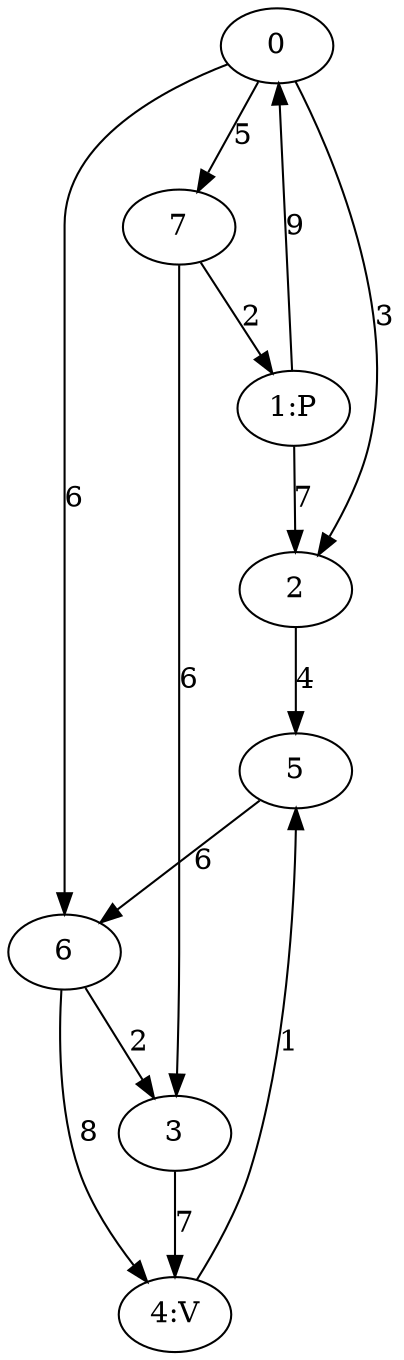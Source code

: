digraph {
0 -> 2[label="3"];
0 -> 6[label="6"];
0 -> 7[label="5"];
"1:P" -> 0[label="9"];
"1:P" -> 2[label="7"];
2 -> 5[label="4"];
3 -> "4:V"[label="7"];
"4:V" -> 5[label="1"];
5 -> 6[label="6"];
6 -> 3[label="2"];
6 -> "4:V"[label="8"];
7 -> "1:P"[label="2"];
7 -> 3[label="6"];
}